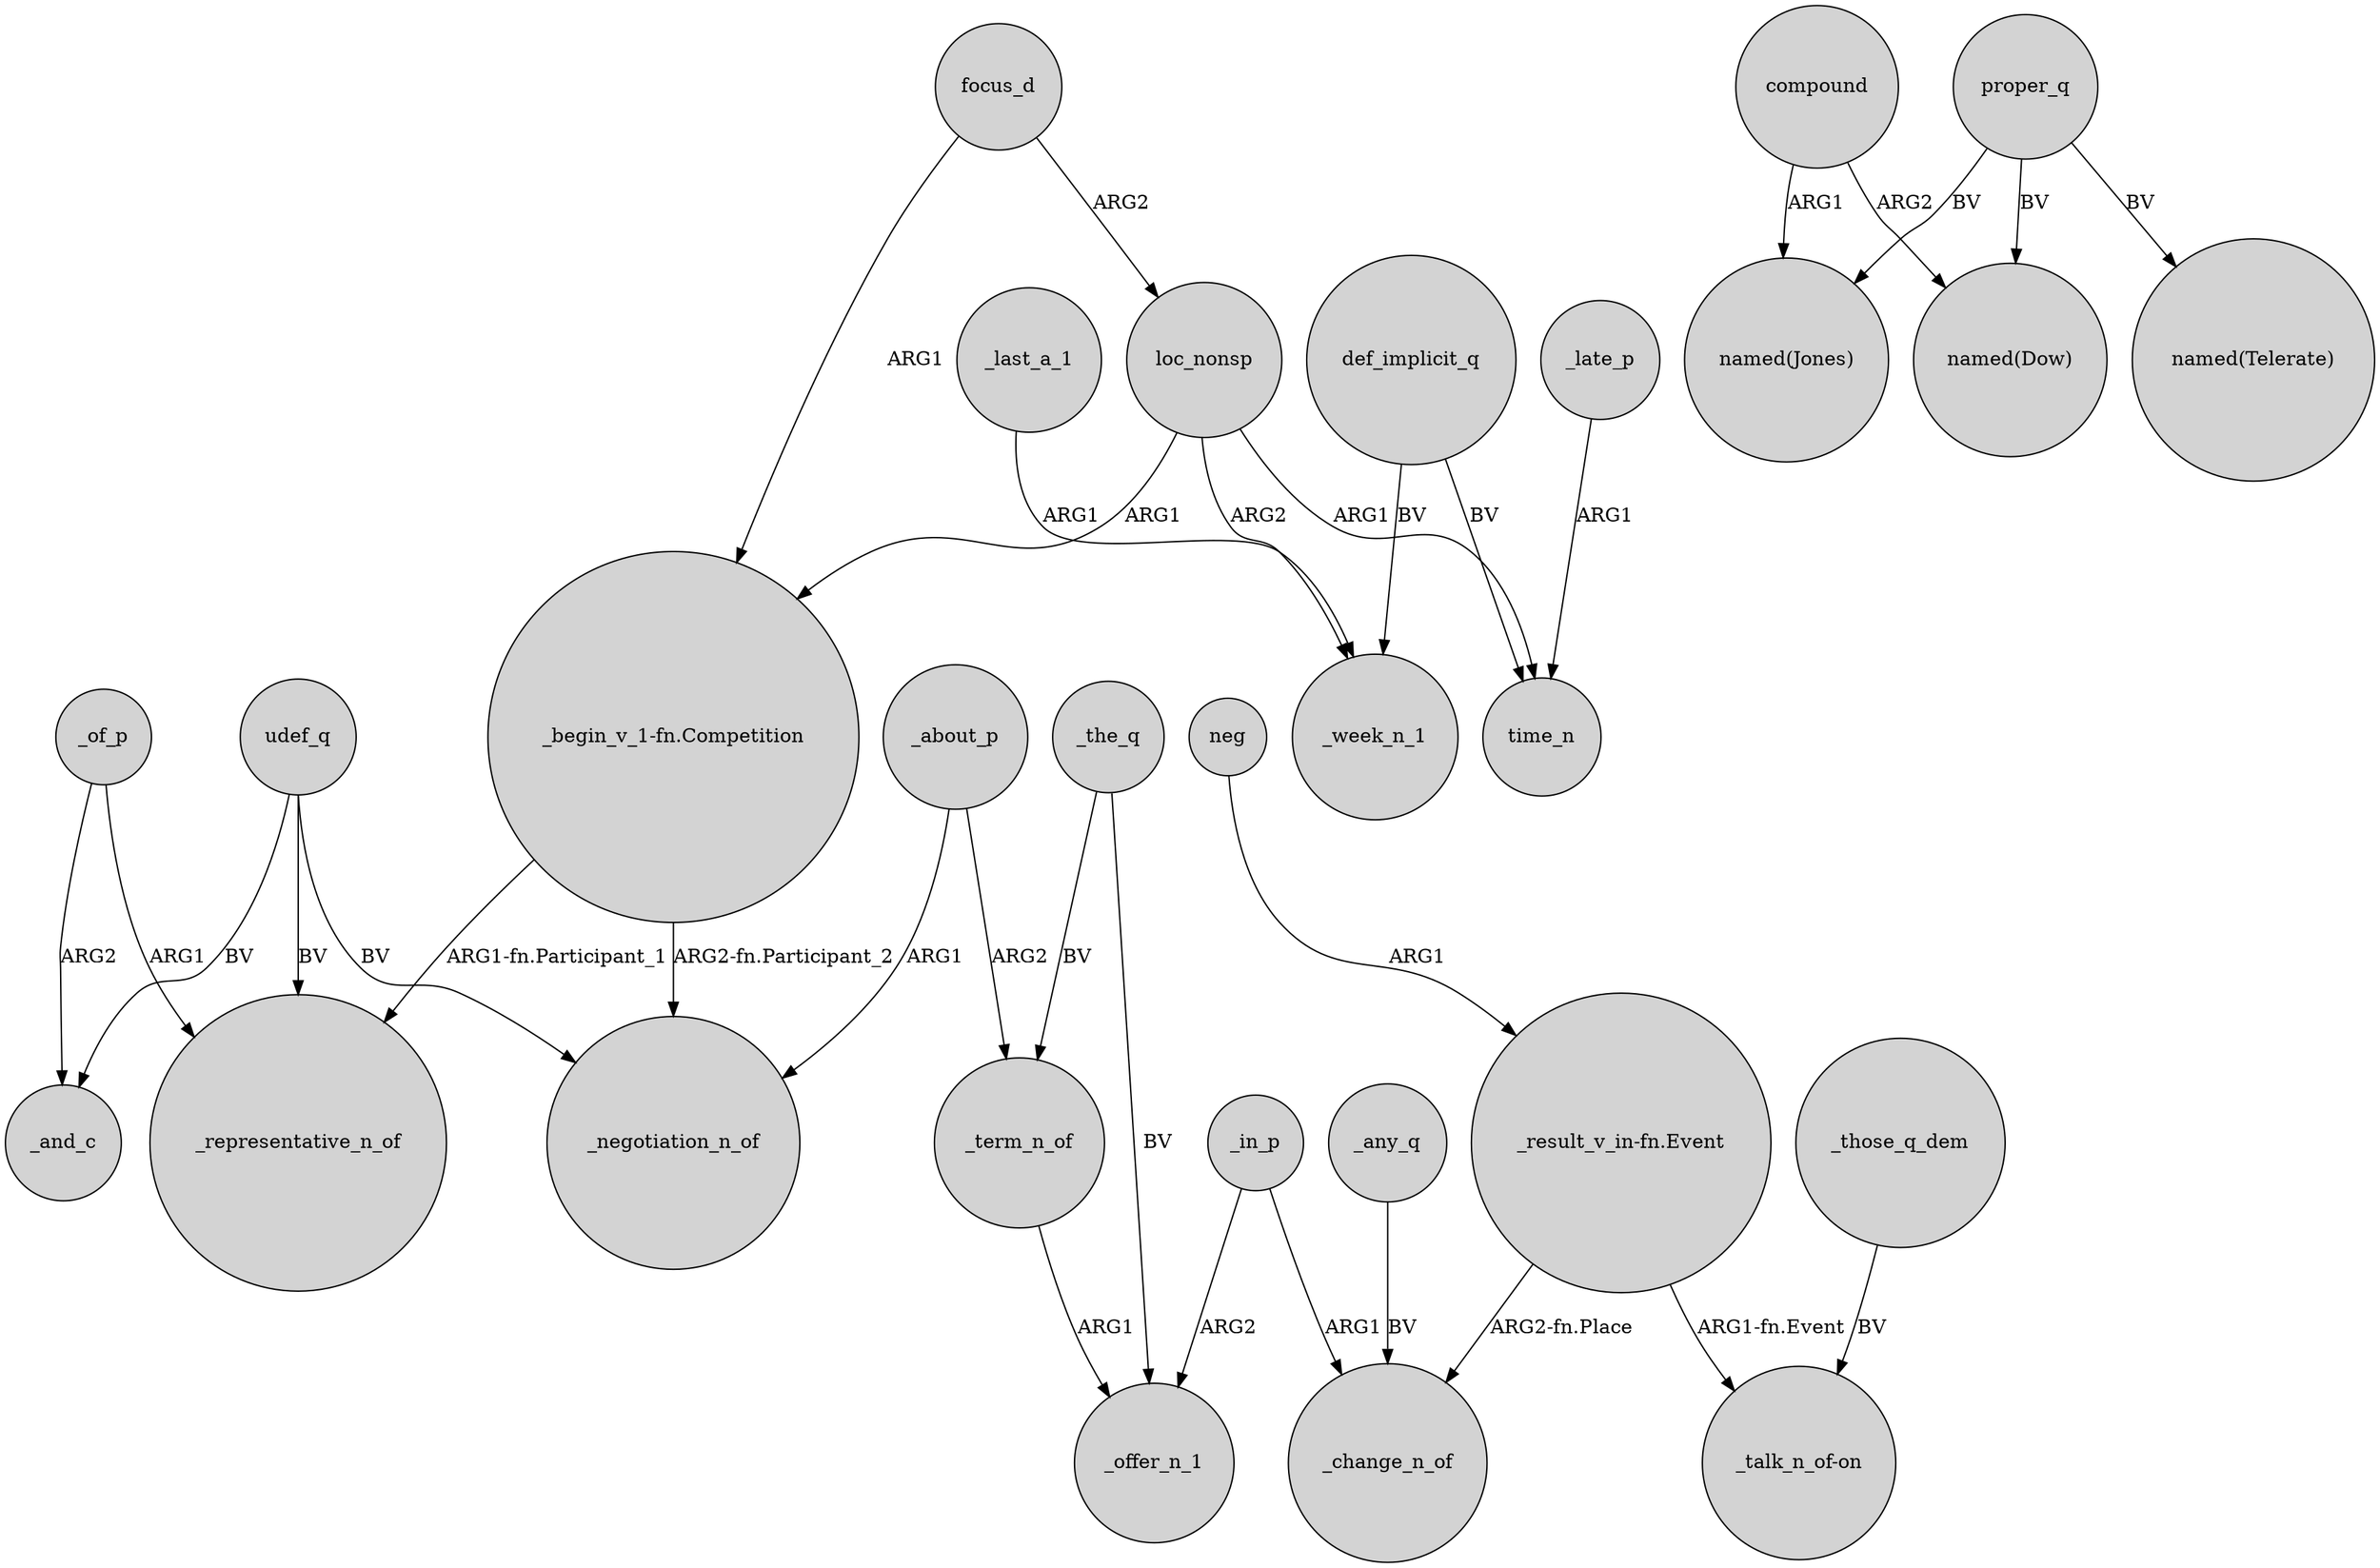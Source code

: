 digraph {
	node [shape=circle style=filled]
	loc_nonsp -> "_begin_v_1-fn.Competition" [label=ARG1]
	_of_p -> _and_c [label=ARG2]
	compound -> "named(Jones)" [label=ARG1]
	loc_nonsp -> _week_n_1 [label=ARG2]
	focus_d -> loc_nonsp [label=ARG2]
	"_begin_v_1-fn.Competition" -> _negotiation_n_of [label="ARG2-fn.Participant_2"]
	_those_q_dem -> "_talk_n_of-on" [label=BV]
	udef_q -> _and_c [label=BV]
	"_result_v_in-fn.Event" -> "_talk_n_of-on" [label="ARG1-fn.Event"]
	_the_q -> _term_n_of [label=BV]
	_about_p -> _negotiation_n_of [label=ARG1]
	focus_d -> "_begin_v_1-fn.Competition" [label=ARG1]
	_term_n_of -> _offer_n_1 [label=ARG1]
	_last_a_1 -> _week_n_1 [label=ARG1]
	_in_p -> _offer_n_1 [label=ARG2]
	udef_q -> _negotiation_n_of [label=BV]
	proper_q -> "named(Jones)" [label=BV]
	def_implicit_q -> _week_n_1 [label=BV]
	_late_p -> time_n [label=ARG1]
	proper_q -> "named(Dow)" [label=BV]
	_the_q -> _offer_n_1 [label=BV]
	loc_nonsp -> time_n [label=ARG1]
	"_result_v_in-fn.Event" -> _change_n_of [label="ARG2-fn.Place"]
	compound -> "named(Dow)" [label=ARG2]
	udef_q -> _representative_n_of [label=BV]
	_any_q -> _change_n_of [label=BV]
	_of_p -> _representative_n_of [label=ARG1]
	proper_q -> "named(Telerate)" [label=BV]
	_about_p -> _term_n_of [label=ARG2]
	neg -> "_result_v_in-fn.Event" [label=ARG1]
	"_begin_v_1-fn.Competition" -> _representative_n_of [label="ARG1-fn.Participant_1"]
	def_implicit_q -> time_n [label=BV]
	_in_p -> _change_n_of [label=ARG1]
}
